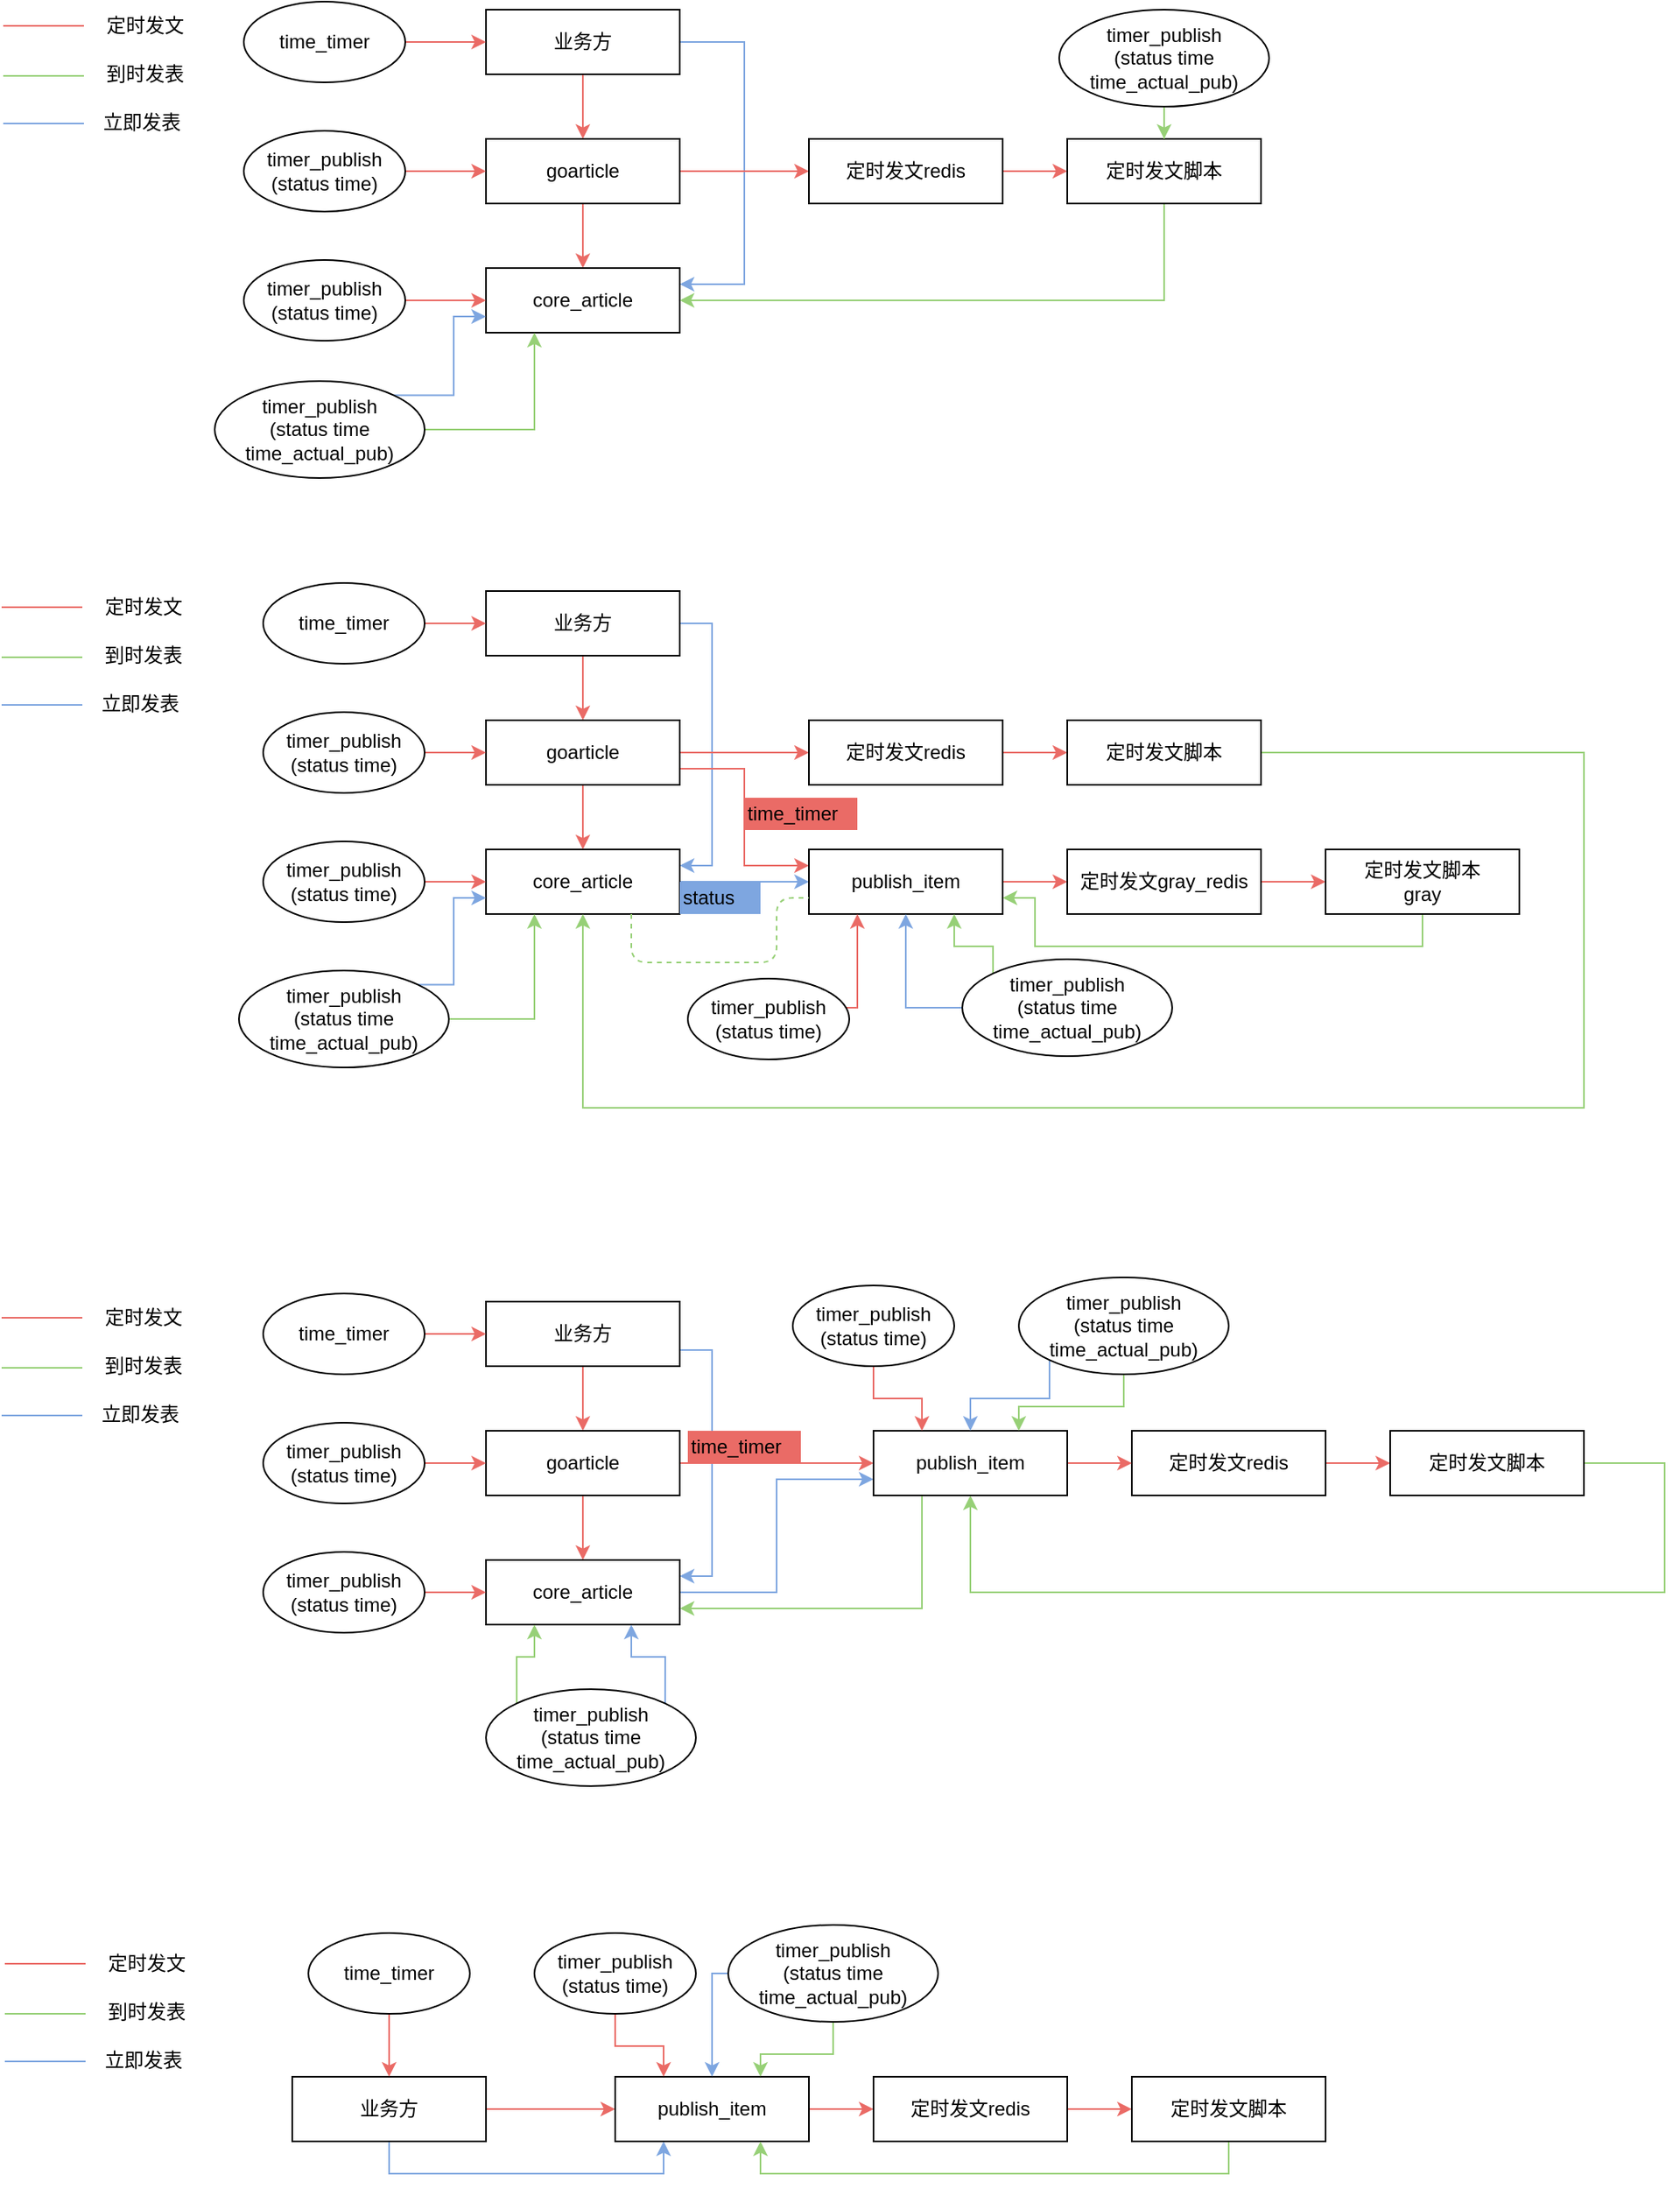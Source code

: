 <mxfile version="11.0.9" type="github"><diagram id="j1VRe7cOtcLe6oBDzH3k" name="Page-1"><mxGraphModel dx="1426" dy="795" grid="0" gridSize="10" guides="1" tooltips="1" connect="1" arrows="1" fold="1" page="1" pageScale="1" pageWidth="3300" pageHeight="2339" math="0" shadow="0"><root><mxCell id="0"/><mxCell id="1" parent="0"/><mxCell id="uWLZuwJj2nES_fWZD7d3-11" style="edgeStyle=orthogonalEdgeStyle;rounded=0;orthogonalLoop=1;jettySize=auto;html=1;entryX=0.5;entryY=0;entryDx=0;entryDy=0;strokeColor=#EA6B66;" parent="1" source="uWLZuwJj2nES_fWZD7d3-1" target="uWLZuwJj2nES_fWZD7d3-2" edge="1"><mxGeometry relative="1" as="geometry"/></mxCell><mxCell id="uWLZuwJj2nES_fWZD7d3-27" style="edgeStyle=orthogonalEdgeStyle;rounded=0;orthogonalLoop=1;jettySize=auto;html=1;entryX=1;entryY=0.25;entryDx=0;entryDy=0;strokeColor=#7EA6E0;fillColor=#EA6B66;exitX=1;exitY=0.5;exitDx=0;exitDy=0;" parent="1" source="uWLZuwJj2nES_fWZD7d3-1" target="uWLZuwJj2nES_fWZD7d3-3" edge="1"><mxGeometry relative="1" as="geometry"><Array as="points"><mxPoint x="480" y="100"/><mxPoint x="480" y="250"/></Array></mxGeometry></mxCell><mxCell id="uWLZuwJj2nES_fWZD7d3-1" value="业务方" style="rounded=0;whiteSpace=wrap;html=1;" parent="1" vertex="1"><mxGeometry x="320" y="80" width="120" height="40" as="geometry"/></mxCell><mxCell id="uWLZuwJj2nES_fWZD7d3-12" style="edgeStyle=orthogonalEdgeStyle;rounded=0;orthogonalLoop=1;jettySize=auto;html=1;entryX=0.5;entryY=0;entryDx=0;entryDy=0;strokeColor=#EA6B66;" parent="1" source="uWLZuwJj2nES_fWZD7d3-2" target="uWLZuwJj2nES_fWZD7d3-3" edge="1"><mxGeometry relative="1" as="geometry"/></mxCell><mxCell id="uWLZuwJj2nES_fWZD7d3-13" style="edgeStyle=orthogonalEdgeStyle;rounded=0;orthogonalLoop=1;jettySize=auto;html=1;fillColor=#EA6B66;strokeColor=#EA6B66;" parent="1" source="uWLZuwJj2nES_fWZD7d3-2" target="uWLZuwJj2nES_fWZD7d3-7" edge="1"><mxGeometry relative="1" as="geometry"/></mxCell><mxCell id="uWLZuwJj2nES_fWZD7d3-2" value="goarticle" style="rounded=0;whiteSpace=wrap;html=1;" parent="1" vertex="1"><mxGeometry x="320" y="160" width="120" height="40" as="geometry"/></mxCell><mxCell id="uWLZuwJj2nES_fWZD7d3-3" value="core_article" style="rounded=0;whiteSpace=wrap;html=1;" parent="1" vertex="1"><mxGeometry x="320" y="240" width="120" height="40" as="geometry"/></mxCell><mxCell id="uWLZuwJj2nES_fWZD7d3-16" style="edgeStyle=orthogonalEdgeStyle;rounded=0;orthogonalLoop=1;jettySize=auto;html=1;entryX=0;entryY=0.5;entryDx=0;entryDy=0;strokeColor=#EA6B66;" parent="1" source="uWLZuwJj2nES_fWZD7d3-4" target="uWLZuwJj2nES_fWZD7d3-1" edge="1"><mxGeometry relative="1" as="geometry"/></mxCell><mxCell id="uWLZuwJj2nES_fWZD7d3-4" value="time_timer" style="ellipse;whiteSpace=wrap;html=1;" parent="1" vertex="1"><mxGeometry x="170" y="75" width="100" height="50" as="geometry"/></mxCell><mxCell id="uWLZuwJj2nES_fWZD7d3-17" style="edgeStyle=orthogonalEdgeStyle;rounded=0;orthogonalLoop=1;jettySize=auto;html=1;strokeColor=#EA6B66;" parent="1" source="uWLZuwJj2nES_fWZD7d3-5" target="uWLZuwJj2nES_fWZD7d3-2" edge="1"><mxGeometry relative="1" as="geometry"/></mxCell><mxCell id="uWLZuwJj2nES_fWZD7d3-5" value="timer_publish&lt;br&gt;(status time)" style="ellipse;whiteSpace=wrap;html=1;" parent="1" vertex="1"><mxGeometry x="170" y="155" width="100" height="50" as="geometry"/></mxCell><mxCell id="uWLZuwJj2nES_fWZD7d3-18" style="edgeStyle=orthogonalEdgeStyle;rounded=0;orthogonalLoop=1;jettySize=auto;html=1;entryX=0;entryY=0.5;entryDx=0;entryDy=0;strokeColor=#EA6B66;" parent="1" source="uWLZuwJj2nES_fWZD7d3-6" target="uWLZuwJj2nES_fWZD7d3-3" edge="1"><mxGeometry relative="1" as="geometry"/></mxCell><mxCell id="uWLZuwJj2nES_fWZD7d3-6" value="timer_publish&lt;br&gt;(status time)" style="ellipse;whiteSpace=wrap;html=1;" parent="1" vertex="1"><mxGeometry x="170" y="235" width="100" height="50" as="geometry"/></mxCell><mxCell id="uWLZuwJj2nES_fWZD7d3-14" style="edgeStyle=orthogonalEdgeStyle;rounded=0;orthogonalLoop=1;jettySize=auto;html=1;strokeColor=#EA6B66;" parent="1" source="uWLZuwJj2nES_fWZD7d3-7" target="uWLZuwJj2nES_fWZD7d3-8" edge="1"><mxGeometry relative="1" as="geometry"/></mxCell><mxCell id="uWLZuwJj2nES_fWZD7d3-7" value="定时发文redis" style="rounded=0;whiteSpace=wrap;html=1;" parent="1" vertex="1"><mxGeometry x="520" y="160" width="120" height="40" as="geometry"/></mxCell><mxCell id="uWLZuwJj2nES_fWZD7d3-15" style="edgeStyle=orthogonalEdgeStyle;rounded=0;orthogonalLoop=1;jettySize=auto;html=1;entryX=1;entryY=0.5;entryDx=0;entryDy=0;exitX=0.5;exitY=1;exitDx=0;exitDy=0;strokeColor=#97D077;" parent="1" source="uWLZuwJj2nES_fWZD7d3-8" target="uWLZuwJj2nES_fWZD7d3-3" edge="1"><mxGeometry relative="1" as="geometry"/></mxCell><mxCell id="uWLZuwJj2nES_fWZD7d3-8" value="定时发文脚本" style="rounded=0;whiteSpace=wrap;html=1;" parent="1" vertex="1"><mxGeometry x="680" y="160" width="120" height="40" as="geometry"/></mxCell><mxCell id="uWLZuwJj2nES_fWZD7d3-20" style="edgeStyle=orthogonalEdgeStyle;rounded=0;orthogonalLoop=1;jettySize=auto;html=1;strokeColor=#97D077;" parent="1" source="uWLZuwJj2nES_fWZD7d3-9" target="uWLZuwJj2nES_fWZD7d3-8" edge="1"><mxGeometry relative="1" as="geometry"/></mxCell><mxCell id="uWLZuwJj2nES_fWZD7d3-9" value="timer_publish&lt;br&gt;(status time time_actual_pub)" style="ellipse;whiteSpace=wrap;html=1;" parent="1" vertex="1"><mxGeometry x="675" y="80" width="130" height="60" as="geometry"/></mxCell><mxCell id="uWLZuwJj2nES_fWZD7d3-19" style="edgeStyle=orthogonalEdgeStyle;rounded=0;orthogonalLoop=1;jettySize=auto;html=1;entryX=0.25;entryY=1;entryDx=0;entryDy=0;strokeColor=#97D077;" parent="1" source="uWLZuwJj2nES_fWZD7d3-10" target="uWLZuwJj2nES_fWZD7d3-3" edge="1"><mxGeometry relative="1" as="geometry"/></mxCell><mxCell id="uWLZuwJj2nES_fWZD7d3-28" style="edgeStyle=orthogonalEdgeStyle;rounded=0;orthogonalLoop=1;jettySize=auto;html=1;exitX=1;exitY=0;exitDx=0;exitDy=0;entryX=0;entryY=0.75;entryDx=0;entryDy=0;strokeColor=#7EA6E0;fillColor=#EA6B66;" parent="1" source="uWLZuwJj2nES_fWZD7d3-10" target="uWLZuwJj2nES_fWZD7d3-3" edge="1"><mxGeometry relative="1" as="geometry"><Array as="points"><mxPoint x="300" y="319"/><mxPoint x="300" y="270"/></Array></mxGeometry></mxCell><mxCell id="uWLZuwJj2nES_fWZD7d3-10" value="timer_publish&lt;br&gt;(status time time_actual_pub)" style="ellipse;whiteSpace=wrap;html=1;" parent="1" vertex="1"><mxGeometry x="152" y="310" width="130" height="60" as="geometry"/></mxCell><mxCell id="uWLZuwJj2nES_fWZD7d3-21" value="" style="endArrow=none;html=1;strokeColor=#97D077;fillColor=#EA6B66;" parent="1" edge="1"><mxGeometry width="50" height="50" relative="1" as="geometry"><mxPoint x="21" y="121" as="sourcePoint"/><mxPoint x="71" y="121" as="targetPoint"/><Array as="points"><mxPoint x="51" y="121"/></Array></mxGeometry></mxCell><mxCell id="uWLZuwJj2nES_fWZD7d3-22" value="到时发表" style="text;html=1;resizable=0;points=[];autosize=1;align=left;verticalAlign=top;spacingTop=-4;" parent="1" vertex="1"><mxGeometry x="83" y="110" width="60" height="20" as="geometry"/></mxCell><mxCell id="uWLZuwJj2nES_fWZD7d3-23" value="" style="endArrow=none;html=1;strokeColor=#EA6B66;fillColor=#EA6B66;" parent="1" edge="1"><mxGeometry width="50" height="50" relative="1" as="geometry"><mxPoint x="21" y="90" as="sourcePoint"/><mxPoint x="71" y="90" as="targetPoint"/><Array as="points"><mxPoint x="51" y="90"/></Array></mxGeometry></mxCell><mxCell id="uWLZuwJj2nES_fWZD7d3-24" value="定时发文" style="text;html=1;resizable=0;points=[];autosize=1;align=left;verticalAlign=top;spacingTop=-4;" parent="1" vertex="1"><mxGeometry x="83" y="80" width="60" height="20" as="geometry"/></mxCell><mxCell id="uWLZuwJj2nES_fWZD7d3-25" value="" style="endArrow=none;html=1;strokeColor=#7EA6E0;fillColor=#EA6B66;" parent="1" edge="1"><mxGeometry width="50" height="50" relative="1" as="geometry"><mxPoint x="21" y="150.5" as="sourcePoint"/><mxPoint x="71" y="150.5" as="targetPoint"/><Array as="points"><mxPoint x="51" y="150.5"/></Array></mxGeometry></mxCell><mxCell id="uWLZuwJj2nES_fWZD7d3-26" value="立即发表" style="text;html=1;resizable=0;points=[];autosize=1;align=left;verticalAlign=top;spacingTop=-4;" parent="1" vertex="1"><mxGeometry x="81" y="140" width="60" height="20" as="geometry"/></mxCell><mxCell id="uWLZuwJj2nES_fWZD7d3-34" style="edgeStyle=orthogonalEdgeStyle;rounded=0;orthogonalLoop=1;jettySize=auto;html=1;entryX=0.5;entryY=0;entryDx=0;entryDy=0;strokeColor=#EA6B66;fillColor=#EA6B66;" parent="1" source="uWLZuwJj2nES_fWZD7d3-29" target="uWLZuwJj2nES_fWZD7d3-30" edge="1"><mxGeometry relative="1" as="geometry"/></mxCell><mxCell id="dQSvmMENrN1ZG4SE6891-2" style="edgeStyle=orthogonalEdgeStyle;rounded=0;orthogonalLoop=1;jettySize=auto;html=1;entryX=1;entryY=0.25;entryDx=0;entryDy=0;strokeColor=#7EA6E0;fillColor=#EA6B66;exitX=1;exitY=0.5;exitDx=0;exitDy=0;" edge="1" parent="1" source="uWLZuwJj2nES_fWZD7d3-29" target="uWLZuwJj2nES_fWZD7d3-31"><mxGeometry relative="1" as="geometry"/></mxCell><mxCell id="uWLZuwJj2nES_fWZD7d3-29" value="业务方" style="rounded=0;whiteSpace=wrap;html=1;" parent="1" vertex="1"><mxGeometry x="320" y="440" width="120" height="40" as="geometry"/></mxCell><mxCell id="uWLZuwJj2nES_fWZD7d3-35" style="edgeStyle=orthogonalEdgeStyle;rounded=0;orthogonalLoop=1;jettySize=auto;html=1;entryX=0.5;entryY=0;entryDx=0;entryDy=0;strokeColor=#EA6B66;fillColor=#EA6B66;" parent="1" source="uWLZuwJj2nES_fWZD7d3-30" target="uWLZuwJj2nES_fWZD7d3-31" edge="1"><mxGeometry relative="1" as="geometry"/></mxCell><mxCell id="uWLZuwJj2nES_fWZD7d3-39" style="edgeStyle=orthogonalEdgeStyle;rounded=0;orthogonalLoop=1;jettySize=auto;html=1;entryX=0;entryY=0.5;entryDx=0;entryDy=0;strokeColor=#EA6B66;fillColor=#EA6B66;" parent="1" source="uWLZuwJj2nES_fWZD7d3-30" target="uWLZuwJj2nES_fWZD7d3-36" edge="1"><mxGeometry relative="1" as="geometry"/></mxCell><mxCell id="uWLZuwJj2nES_fWZD7d3-45" style="edgeStyle=orthogonalEdgeStyle;rounded=0;orthogonalLoop=1;jettySize=auto;html=1;exitX=1;exitY=0.75;exitDx=0;exitDy=0;entryX=0;entryY=0.25;entryDx=0;entryDy=0;strokeColor=#EA6B66;fillColor=#EA6B66;" parent="1" source="uWLZuwJj2nES_fWZD7d3-30" target="uWLZuwJj2nES_fWZD7d3-42" edge="1"><mxGeometry relative="1" as="geometry"/></mxCell><mxCell id="uWLZuwJj2nES_fWZD7d3-30" value="goarticle" style="rounded=0;whiteSpace=wrap;html=1;" parent="1" vertex="1"><mxGeometry x="320" y="520" width="120" height="40" as="geometry"/></mxCell><mxCell id="dQSvmMENrN1ZG4SE6891-3" style="edgeStyle=orthogonalEdgeStyle;rounded=0;orthogonalLoop=1;jettySize=auto;html=1;exitX=1;exitY=0.5;exitDx=0;exitDy=0;entryX=0;entryY=0.5;entryDx=0;entryDy=0;strokeColor=#7EA6E0;fillColor=#EA6B66;" edge="1" parent="1" source="uWLZuwJj2nES_fWZD7d3-31" target="uWLZuwJj2nES_fWZD7d3-42"><mxGeometry relative="1" as="geometry"/></mxCell><mxCell id="uWLZuwJj2nES_fWZD7d3-31" value="core_article" style="rounded=0;whiteSpace=wrap;html=1;" parent="1" vertex="1"><mxGeometry x="320" y="600" width="120" height="40" as="geometry"/></mxCell><mxCell id="uWLZuwJj2nES_fWZD7d3-40" style="edgeStyle=orthogonalEdgeStyle;rounded=0;orthogonalLoop=1;jettySize=auto;html=1;entryX=0;entryY=0.5;entryDx=0;entryDy=0;strokeColor=#EA6B66;fillColor=#EA6B66;" parent="1" source="uWLZuwJj2nES_fWZD7d3-36" target="uWLZuwJj2nES_fWZD7d3-38" edge="1"><mxGeometry relative="1" as="geometry"/></mxCell><mxCell id="uWLZuwJj2nES_fWZD7d3-36" value="定时发文redis" style="rounded=0;whiteSpace=wrap;html=1;" parent="1" vertex="1"><mxGeometry x="520" y="520" width="120" height="40" as="geometry"/></mxCell><mxCell id="uWLZuwJj2nES_fWZD7d3-59" style="edgeStyle=orthogonalEdgeStyle;rounded=0;orthogonalLoop=1;jettySize=auto;html=1;entryX=0.5;entryY=1;entryDx=0;entryDy=0;strokeColor=#97D077;fillColor=#EA6B66;exitX=1;exitY=0.5;exitDx=0;exitDy=0;" parent="1" source="uWLZuwJj2nES_fWZD7d3-38" target="uWLZuwJj2nES_fWZD7d3-31" edge="1"><mxGeometry relative="1" as="geometry"><Array as="points"><mxPoint x="1000" y="540"/><mxPoint x="1000" y="760"/><mxPoint x="380" y="760"/></Array></mxGeometry></mxCell><mxCell id="uWLZuwJj2nES_fWZD7d3-38" value="定时发文脚本" style="rounded=0;whiteSpace=wrap;html=1;" parent="1" vertex="1"><mxGeometry x="680" y="520" width="120" height="40" as="geometry"/></mxCell><mxCell id="uWLZuwJj2nES_fWZD7d3-46" style="edgeStyle=orthogonalEdgeStyle;rounded=0;orthogonalLoop=1;jettySize=auto;html=1;entryX=0;entryY=0.5;entryDx=0;entryDy=0;strokeColor=#EA6B66;fillColor=#EA6B66;" parent="1" source="uWLZuwJj2nES_fWZD7d3-42" target="uWLZuwJj2nES_fWZD7d3-43" edge="1"><mxGeometry relative="1" as="geometry"/></mxCell><mxCell id="uWLZuwJj2nES_fWZD7d3-42" value="publish_item" style="rounded=0;whiteSpace=wrap;html=1;" parent="1" vertex="1"><mxGeometry x="520" y="600" width="120" height="40" as="geometry"/></mxCell><mxCell id="uWLZuwJj2nES_fWZD7d3-47" style="edgeStyle=orthogonalEdgeStyle;rounded=0;orthogonalLoop=1;jettySize=auto;html=1;entryX=0;entryY=0.5;entryDx=0;entryDy=0;strokeColor=#EA6B66;fillColor=#EA6B66;" parent="1" source="uWLZuwJj2nES_fWZD7d3-43" target="uWLZuwJj2nES_fWZD7d3-44" edge="1"><mxGeometry relative="1" as="geometry"/></mxCell><mxCell id="uWLZuwJj2nES_fWZD7d3-43" value="定时发文gray_redis" style="rounded=0;whiteSpace=wrap;html=1;" parent="1" vertex="1"><mxGeometry x="680" y="600" width="120" height="40" as="geometry"/></mxCell><mxCell id="uWLZuwJj2nES_fWZD7d3-62" style="edgeStyle=orthogonalEdgeStyle;rounded=0;orthogonalLoop=1;jettySize=auto;html=1;entryX=1;entryY=0.75;entryDx=0;entryDy=0;strokeColor=#97D077;fillColor=#EA6B66;exitX=0.5;exitY=1;exitDx=0;exitDy=0;" parent="1" source="uWLZuwJj2nES_fWZD7d3-44" target="uWLZuwJj2nES_fWZD7d3-42" edge="1"><mxGeometry relative="1" as="geometry"><Array as="points"><mxPoint x="900" y="660"/><mxPoint x="660" y="660"/><mxPoint x="660" y="630"/></Array></mxGeometry></mxCell><mxCell id="uWLZuwJj2nES_fWZD7d3-44" value="定时发文脚本&lt;br&gt;gray" style="rounded=0;whiteSpace=wrap;html=1;" parent="1" vertex="1"><mxGeometry x="840" y="600" width="120" height="40" as="geometry"/></mxCell><mxCell id="uWLZuwJj2nES_fWZD7d3-49" style="edgeStyle=orthogonalEdgeStyle;rounded=0;orthogonalLoop=1;jettySize=auto;html=1;entryX=0;entryY=0.5;entryDx=0;entryDy=0;strokeColor=#EA6B66;fillColor=#EA6B66;" parent="1" source="uWLZuwJj2nES_fWZD7d3-48" target="uWLZuwJj2nES_fWZD7d3-29" edge="1"><mxGeometry relative="1" as="geometry"/></mxCell><mxCell id="uWLZuwJj2nES_fWZD7d3-48" value="time_timer" style="ellipse;whiteSpace=wrap;html=1;" parent="1" vertex="1"><mxGeometry x="182" y="435" width="100" height="50" as="geometry"/></mxCell><mxCell id="uWLZuwJj2nES_fWZD7d3-51" style="edgeStyle=orthogonalEdgeStyle;rounded=0;orthogonalLoop=1;jettySize=auto;html=1;entryX=0;entryY=0.5;entryDx=0;entryDy=0;strokeColor=#EA6B66;fillColor=#EA6B66;" parent="1" source="uWLZuwJj2nES_fWZD7d3-50" target="uWLZuwJj2nES_fWZD7d3-30" edge="1"><mxGeometry relative="1" as="geometry"/></mxCell><mxCell id="uWLZuwJj2nES_fWZD7d3-50" value="timer_publish&lt;br&gt;(status time)" style="ellipse;whiteSpace=wrap;html=1;" parent="1" vertex="1"><mxGeometry x="182" y="515" width="100" height="50" as="geometry"/></mxCell><mxCell id="uWLZuwJj2nES_fWZD7d3-53" style="edgeStyle=orthogonalEdgeStyle;rounded=0;orthogonalLoop=1;jettySize=auto;html=1;entryX=0;entryY=0.5;entryDx=0;entryDy=0;strokeColor=#EA6B66;fillColor=#EA6B66;" parent="1" source="uWLZuwJj2nES_fWZD7d3-52" target="uWLZuwJj2nES_fWZD7d3-31" edge="1"><mxGeometry relative="1" as="geometry"/></mxCell><mxCell id="uWLZuwJj2nES_fWZD7d3-52" value="timer_publish&lt;br&gt;(status time)" style="ellipse;whiteSpace=wrap;html=1;" parent="1" vertex="1"><mxGeometry x="182" y="595" width="100" height="50" as="geometry"/></mxCell><mxCell id="uWLZuwJj2nES_fWZD7d3-54" value="&lt;span style=&quot;text-align: center ; white-space: normal&quot;&gt;time_timer&lt;/span&gt;" style="text;html=1;resizable=0;points=[];autosize=1;align=left;verticalAlign=top;spacingTop=-4;fillColor=#EA6B66;" parent="1" vertex="1"><mxGeometry x="480" y="568" width="70" height="20" as="geometry"/></mxCell><mxCell id="uWLZuwJj2nES_fWZD7d3-58" style="edgeStyle=orthogonalEdgeStyle;rounded=0;orthogonalLoop=1;jettySize=auto;html=1;entryX=0.25;entryY=1;entryDx=0;entryDy=0;strokeColor=#EA6B66;fillColor=#EA6B66;exitX=0.98;exitY=0.36;exitDx=0;exitDy=0;exitPerimeter=0;" parent="1" source="uWLZuwJj2nES_fWZD7d3-55" target="uWLZuwJj2nES_fWZD7d3-42" edge="1"><mxGeometry relative="1" as="geometry"><Array as="points"><mxPoint x="550" y="698"/></Array></mxGeometry></mxCell><mxCell id="uWLZuwJj2nES_fWZD7d3-55" value="timer_publish&lt;br&gt;(status time)" style="ellipse;whiteSpace=wrap;html=1;" parent="1" vertex="1"><mxGeometry x="445" y="680" width="100" height="50" as="geometry"/></mxCell><mxCell id="uWLZuwJj2nES_fWZD7d3-63" style="edgeStyle=orthogonalEdgeStyle;rounded=0;orthogonalLoop=1;jettySize=auto;html=1;strokeColor=#97D077;fillColor=#EA6B66;entryX=0.25;entryY=1;entryDx=0;entryDy=0;" parent="1" source="uWLZuwJj2nES_fWZD7d3-60" target="uWLZuwJj2nES_fWZD7d3-31" edge="1"><mxGeometry relative="1" as="geometry"/></mxCell><mxCell id="dQSvmMENrN1ZG4SE6891-4" style="edgeStyle=orthogonalEdgeStyle;rounded=0;orthogonalLoop=1;jettySize=auto;html=1;exitX=1;exitY=0;exitDx=0;exitDy=0;entryX=0;entryY=0.75;entryDx=0;entryDy=0;strokeColor=#7EA6E0;fillColor=#EA6B66;" edge="1" parent="1" source="uWLZuwJj2nES_fWZD7d3-60" target="uWLZuwJj2nES_fWZD7d3-31"><mxGeometry relative="1" as="geometry"><Array as="points"><mxPoint x="300" y="684"/><mxPoint x="300" y="630"/></Array></mxGeometry></mxCell><mxCell id="uWLZuwJj2nES_fWZD7d3-60" value="timer_publish&lt;br&gt;(status time time_actual_pub)" style="ellipse;whiteSpace=wrap;html=1;" parent="1" vertex="1"><mxGeometry x="167" y="675" width="130" height="60" as="geometry"/></mxCell><mxCell id="uWLZuwJj2nES_fWZD7d3-65" style="edgeStyle=orthogonalEdgeStyle;rounded=0;orthogonalLoop=1;jettySize=auto;html=1;entryX=0.75;entryY=1;entryDx=0;entryDy=0;strokeColor=#97D077;fillColor=#EA6B66;exitX=0;exitY=0;exitDx=0;exitDy=0;" parent="1" source="uWLZuwJj2nES_fWZD7d3-64" target="uWLZuwJj2nES_fWZD7d3-42" edge="1"><mxGeometry relative="1" as="geometry"><Array as="points"><mxPoint x="634" y="660"/><mxPoint x="610" y="660"/></Array></mxGeometry></mxCell><mxCell id="dQSvmMENrN1ZG4SE6891-8" style="edgeStyle=orthogonalEdgeStyle;rounded=0;orthogonalLoop=1;jettySize=auto;html=1;entryX=0.5;entryY=1;entryDx=0;entryDy=0;strokeColor=#7EA6E0;fillColor=#EA6B66;exitX=0;exitY=0.5;exitDx=0;exitDy=0;" edge="1" parent="1" source="uWLZuwJj2nES_fWZD7d3-64" target="uWLZuwJj2nES_fWZD7d3-42"><mxGeometry relative="1" as="geometry"/></mxCell><mxCell id="uWLZuwJj2nES_fWZD7d3-64" value="timer_publish&lt;br&gt;(status time time_actual_pub)" style="ellipse;whiteSpace=wrap;html=1;" parent="1" vertex="1"><mxGeometry x="615" y="668" width="130" height="60" as="geometry"/></mxCell><mxCell id="dQSvmMENrN1ZG4SE6891-1" value="" style="endArrow=none;dashed=1;html=1;strokeColor=#97D077;fillColor=#EA6B66;entryX=0;entryY=0.75;entryDx=0;entryDy=0;exitX=0.75;exitY=1;exitDx=0;exitDy=0;" edge="1" parent="1" source="uWLZuwJj2nES_fWZD7d3-31" target="uWLZuwJj2nES_fWZD7d3-42"><mxGeometry width="50" height="50" relative="1" as="geometry"><mxPoint x="440" y="670" as="sourcePoint"/><mxPoint x="490" y="620" as="targetPoint"/><Array as="points"><mxPoint x="410" y="670"/><mxPoint x="500" y="670"/><mxPoint x="500" y="630"/></Array></mxGeometry></mxCell><mxCell id="dQSvmMENrN1ZG4SE6891-5" value="status" style="text;html=1;resizable=0;points=[];autosize=1;align=left;verticalAlign=top;spacingTop=-4;fillColor=#7EA6E0;rotation=0;" vertex="1" parent="1"><mxGeometry x="440" y="620" width="50" height="20" as="geometry"/></mxCell><mxCell id="dQSvmMENrN1ZG4SE6891-9" value="" style="endArrow=none;html=1;strokeColor=#97D077;fillColor=#EA6B66;" edge="1" parent="1"><mxGeometry width="50" height="50" relative="1" as="geometry"><mxPoint x="20" y="481" as="sourcePoint"/><mxPoint x="70" y="481" as="targetPoint"/><Array as="points"><mxPoint x="50" y="481"/></Array></mxGeometry></mxCell><mxCell id="dQSvmMENrN1ZG4SE6891-10" value="到时发表" style="text;html=1;resizable=0;points=[];autosize=1;align=left;verticalAlign=top;spacingTop=-4;" vertex="1" parent="1"><mxGeometry x="82" y="470" width="60" height="20" as="geometry"/></mxCell><mxCell id="dQSvmMENrN1ZG4SE6891-11" value="" style="endArrow=none;html=1;strokeColor=#EA6B66;fillColor=#EA6B66;" edge="1" parent="1"><mxGeometry width="50" height="50" relative="1" as="geometry"><mxPoint x="20" y="450" as="sourcePoint"/><mxPoint x="70" y="450" as="targetPoint"/><Array as="points"><mxPoint x="50" y="450"/></Array></mxGeometry></mxCell><mxCell id="dQSvmMENrN1ZG4SE6891-12" value="定时发文" style="text;html=1;resizable=0;points=[];autosize=1;align=left;verticalAlign=top;spacingTop=-4;" vertex="1" parent="1"><mxGeometry x="82" y="440" width="60" height="20" as="geometry"/></mxCell><mxCell id="dQSvmMENrN1ZG4SE6891-13" value="" style="endArrow=none;html=1;strokeColor=#7EA6E0;fillColor=#EA6B66;" edge="1" parent="1"><mxGeometry width="50" height="50" relative="1" as="geometry"><mxPoint x="20" y="510.5" as="sourcePoint"/><mxPoint x="70" y="510.5" as="targetPoint"/><Array as="points"><mxPoint x="50" y="510.5"/></Array></mxGeometry></mxCell><mxCell id="dQSvmMENrN1ZG4SE6891-14" value="立即发表" style="text;html=1;resizable=0;points=[];autosize=1;align=left;verticalAlign=top;spacingTop=-4;" vertex="1" parent="1"><mxGeometry x="80" y="500" width="60" height="20" as="geometry"/></mxCell><mxCell id="dQSvmMENrN1ZG4SE6891-15" style="edgeStyle=orthogonalEdgeStyle;rounded=0;orthogonalLoop=1;jettySize=auto;html=1;entryX=0.5;entryY=0;entryDx=0;entryDy=0;strokeColor=#EA6B66;fillColor=#EA6B66;" edge="1" parent="1" source="dQSvmMENrN1ZG4SE6891-17" target="dQSvmMENrN1ZG4SE6891-21"><mxGeometry relative="1" as="geometry"/></mxCell><mxCell id="dQSvmMENrN1ZG4SE6891-66" style="edgeStyle=orthogonalEdgeStyle;rounded=0;orthogonalLoop=1;jettySize=auto;html=1;entryX=1;entryY=0.25;entryDx=0;entryDy=0;strokeColor=#7EA6E0;fillColor=#EA6B66;exitX=1;exitY=0.75;exitDx=0;exitDy=0;" edge="1" parent="1" source="dQSvmMENrN1ZG4SE6891-17" target="dQSvmMENrN1ZG4SE6891-23"><mxGeometry relative="1" as="geometry"/></mxCell><mxCell id="dQSvmMENrN1ZG4SE6891-17" value="业务方" style="rounded=0;whiteSpace=wrap;html=1;" vertex="1" parent="1"><mxGeometry x="320" y="880" width="120" height="40" as="geometry"/></mxCell><mxCell id="dQSvmMENrN1ZG4SE6891-18" style="edgeStyle=orthogonalEdgeStyle;rounded=0;orthogonalLoop=1;jettySize=auto;html=1;entryX=0.5;entryY=0;entryDx=0;entryDy=0;strokeColor=#EA6B66;fillColor=#EA6B66;" edge="1" parent="1" source="dQSvmMENrN1ZG4SE6891-21" target="dQSvmMENrN1ZG4SE6891-23"><mxGeometry relative="1" as="geometry"/></mxCell><mxCell id="dQSvmMENrN1ZG4SE6891-20" style="edgeStyle=orthogonalEdgeStyle;rounded=0;orthogonalLoop=1;jettySize=auto;html=1;exitX=1;exitY=0.5;exitDx=0;exitDy=0;entryX=0;entryY=0.5;entryDx=0;entryDy=0;strokeColor=#EA6B66;fillColor=#EA6B66;" edge="1" parent="1" source="dQSvmMENrN1ZG4SE6891-21" target="dQSvmMENrN1ZG4SE6891-58"><mxGeometry relative="1" as="geometry"/></mxCell><mxCell id="dQSvmMENrN1ZG4SE6891-21" value="goarticle" style="rounded=0;whiteSpace=wrap;html=1;" vertex="1" parent="1"><mxGeometry x="320" y="960" width="120" height="40" as="geometry"/></mxCell><mxCell id="dQSvmMENrN1ZG4SE6891-74" style="edgeStyle=orthogonalEdgeStyle;rounded=0;orthogonalLoop=1;jettySize=auto;html=1;entryX=0;entryY=0.75;entryDx=0;entryDy=0;strokeColor=#7EA6E0;fillColor=#EA6B66;" edge="1" parent="1" source="dQSvmMENrN1ZG4SE6891-23" target="dQSvmMENrN1ZG4SE6891-58"><mxGeometry relative="1" as="geometry"/></mxCell><mxCell id="dQSvmMENrN1ZG4SE6891-23" value="core_article" style="rounded=0;whiteSpace=wrap;html=1;" vertex="1" parent="1"><mxGeometry x="320" y="1040" width="120" height="40" as="geometry"/></mxCell><mxCell id="dQSvmMENrN1ZG4SE6891-24" style="edgeStyle=orthogonalEdgeStyle;rounded=0;orthogonalLoop=1;jettySize=auto;html=1;entryX=0;entryY=0.5;entryDx=0;entryDy=0;strokeColor=#EA6B66;fillColor=#EA6B66;" edge="1" parent="1" source="dQSvmMENrN1ZG4SE6891-25" target="dQSvmMENrN1ZG4SE6891-27"><mxGeometry relative="1" as="geometry"/></mxCell><mxCell id="dQSvmMENrN1ZG4SE6891-25" value="定时发文redis" style="rounded=0;whiteSpace=wrap;html=1;" vertex="1" parent="1"><mxGeometry x="720" y="960" width="120" height="40" as="geometry"/></mxCell><mxCell id="dQSvmMENrN1ZG4SE6891-26" style="edgeStyle=orthogonalEdgeStyle;rounded=0;orthogonalLoop=1;jettySize=auto;html=1;entryX=0.5;entryY=1;entryDx=0;entryDy=0;strokeColor=#97D077;fillColor=#EA6B66;exitX=1;exitY=0.5;exitDx=0;exitDy=0;" edge="1" parent="1" source="dQSvmMENrN1ZG4SE6891-27" target="dQSvmMENrN1ZG4SE6891-58"><mxGeometry relative="1" as="geometry"><Array as="points"><mxPoint x="1050" y="980"/><mxPoint x="1050" y="1060"/><mxPoint x="620" y="1060"/></Array></mxGeometry></mxCell><mxCell id="dQSvmMENrN1ZG4SE6891-27" value="定时发文脚本" style="rounded=0;whiteSpace=wrap;html=1;" vertex="1" parent="1"><mxGeometry x="880" y="960" width="120" height="40" as="geometry"/></mxCell><mxCell id="dQSvmMENrN1ZG4SE6891-34" style="edgeStyle=orthogonalEdgeStyle;rounded=0;orthogonalLoop=1;jettySize=auto;html=1;entryX=0;entryY=0.5;entryDx=0;entryDy=0;strokeColor=#EA6B66;fillColor=#EA6B66;" edge="1" parent="1" source="dQSvmMENrN1ZG4SE6891-35" target="dQSvmMENrN1ZG4SE6891-17"><mxGeometry relative="1" as="geometry"/></mxCell><mxCell id="dQSvmMENrN1ZG4SE6891-35" value="time_timer" style="ellipse;whiteSpace=wrap;html=1;" vertex="1" parent="1"><mxGeometry x="182" y="875" width="100" height="50" as="geometry"/></mxCell><mxCell id="dQSvmMENrN1ZG4SE6891-36" style="edgeStyle=orthogonalEdgeStyle;rounded=0;orthogonalLoop=1;jettySize=auto;html=1;entryX=0;entryY=0.5;entryDx=0;entryDy=0;strokeColor=#EA6B66;fillColor=#EA6B66;" edge="1" parent="1" source="dQSvmMENrN1ZG4SE6891-37" target="dQSvmMENrN1ZG4SE6891-21"><mxGeometry relative="1" as="geometry"/></mxCell><mxCell id="dQSvmMENrN1ZG4SE6891-37" value="timer_publish&lt;br&gt;(status time)" style="ellipse;whiteSpace=wrap;html=1;" vertex="1" parent="1"><mxGeometry x="182" y="955" width="100" height="50" as="geometry"/></mxCell><mxCell id="dQSvmMENrN1ZG4SE6891-38" style="edgeStyle=orthogonalEdgeStyle;rounded=0;orthogonalLoop=1;jettySize=auto;html=1;entryX=0;entryY=0.5;entryDx=0;entryDy=0;strokeColor=#EA6B66;fillColor=#EA6B66;" edge="1" parent="1" source="dQSvmMENrN1ZG4SE6891-39" target="dQSvmMENrN1ZG4SE6891-23"><mxGeometry relative="1" as="geometry"/></mxCell><mxCell id="dQSvmMENrN1ZG4SE6891-39" value="timer_publish&lt;br&gt;(status time)" style="ellipse;whiteSpace=wrap;html=1;" vertex="1" parent="1"><mxGeometry x="182" y="1035" width="100" height="50" as="geometry"/></mxCell><mxCell id="dQSvmMENrN1ZG4SE6891-40" value="&lt;span style=&quot;text-align: center ; white-space: normal&quot;&gt;time_timer&lt;/span&gt;" style="text;html=1;resizable=0;points=[];autosize=1;align=left;verticalAlign=top;spacingTop=-4;fillColor=#EA6B66;" vertex="1" parent="1"><mxGeometry x="445" y="960" width="70" height="20" as="geometry"/></mxCell><mxCell id="dQSvmMENrN1ZG4SE6891-71" style="edgeStyle=orthogonalEdgeStyle;rounded=0;orthogonalLoop=1;jettySize=auto;html=1;exitX=0;exitY=0;exitDx=0;exitDy=0;entryX=0.25;entryY=1;entryDx=0;entryDy=0;strokeColor=#97D077;fillColor=#EA6B66;" edge="1" parent="1" source="dQSvmMENrN1ZG4SE6891-45" target="dQSvmMENrN1ZG4SE6891-23"><mxGeometry relative="1" as="geometry"/></mxCell><mxCell id="dQSvmMENrN1ZG4SE6891-72" style="edgeStyle=orthogonalEdgeStyle;rounded=0;orthogonalLoop=1;jettySize=auto;html=1;exitX=1;exitY=0;exitDx=0;exitDy=0;entryX=0.75;entryY=1;entryDx=0;entryDy=0;strokeColor=#7EA6E0;fillColor=#EA6B66;" edge="1" parent="1" source="dQSvmMENrN1ZG4SE6891-45" target="dQSvmMENrN1ZG4SE6891-23"><mxGeometry relative="1" as="geometry"/></mxCell><mxCell id="dQSvmMENrN1ZG4SE6891-45" value="timer_publish&lt;br&gt;(status time time_actual_pub)" style="ellipse;whiteSpace=wrap;html=1;" vertex="1" parent="1"><mxGeometry x="320" y="1120" width="130" height="60" as="geometry"/></mxCell><mxCell id="dQSvmMENrN1ZG4SE6891-51" value="" style="endArrow=none;html=1;strokeColor=#97D077;fillColor=#EA6B66;" edge="1" parent="1"><mxGeometry width="50" height="50" relative="1" as="geometry"><mxPoint x="20" y="921" as="sourcePoint"/><mxPoint x="70" y="921" as="targetPoint"/><Array as="points"><mxPoint x="50" y="921"/></Array></mxGeometry></mxCell><mxCell id="dQSvmMENrN1ZG4SE6891-52" value="到时发表" style="text;html=1;resizable=0;points=[];autosize=1;align=left;verticalAlign=top;spacingTop=-4;" vertex="1" parent="1"><mxGeometry x="82" y="910" width="60" height="20" as="geometry"/></mxCell><mxCell id="dQSvmMENrN1ZG4SE6891-53" value="" style="endArrow=none;html=1;strokeColor=#EA6B66;fillColor=#EA6B66;" edge="1" parent="1"><mxGeometry width="50" height="50" relative="1" as="geometry"><mxPoint x="20" y="890" as="sourcePoint"/><mxPoint x="70" y="890" as="targetPoint"/><Array as="points"><mxPoint x="50" y="890"/></Array></mxGeometry></mxCell><mxCell id="dQSvmMENrN1ZG4SE6891-54" value="定时发文" style="text;html=1;resizable=0;points=[];autosize=1;align=left;verticalAlign=top;spacingTop=-4;" vertex="1" parent="1"><mxGeometry x="82" y="880" width="60" height="20" as="geometry"/></mxCell><mxCell id="dQSvmMENrN1ZG4SE6891-55" value="" style="endArrow=none;html=1;strokeColor=#7EA6E0;fillColor=#EA6B66;" edge="1" parent="1"><mxGeometry width="50" height="50" relative="1" as="geometry"><mxPoint x="20" y="950.5" as="sourcePoint"/><mxPoint x="70" y="950.5" as="targetPoint"/><Array as="points"><mxPoint x="50" y="950.5"/></Array></mxGeometry></mxCell><mxCell id="dQSvmMENrN1ZG4SE6891-56" value="立即发表" style="text;html=1;resizable=0;points=[];autosize=1;align=left;verticalAlign=top;spacingTop=-4;" vertex="1" parent="1"><mxGeometry x="80" y="940" width="60" height="20" as="geometry"/></mxCell><mxCell id="dQSvmMENrN1ZG4SE6891-59" style="edgeStyle=orthogonalEdgeStyle;rounded=0;orthogonalLoop=1;jettySize=auto;html=1;exitX=1;exitY=0.5;exitDx=0;exitDy=0;strokeColor=#EA6B66;fillColor=#EA6B66;" edge="1" parent="1" source="dQSvmMENrN1ZG4SE6891-58" target="dQSvmMENrN1ZG4SE6891-25"><mxGeometry relative="1" as="geometry"/></mxCell><mxCell id="dQSvmMENrN1ZG4SE6891-65" style="edgeStyle=orthogonalEdgeStyle;rounded=0;orthogonalLoop=1;jettySize=auto;html=1;exitX=0.25;exitY=1;exitDx=0;exitDy=0;entryX=1;entryY=0.75;entryDx=0;entryDy=0;strokeColor=#97D077;fillColor=#EA6B66;" edge="1" parent="1" source="dQSvmMENrN1ZG4SE6891-58" target="dQSvmMENrN1ZG4SE6891-23"><mxGeometry relative="1" as="geometry"/></mxCell><mxCell id="dQSvmMENrN1ZG4SE6891-58" value="publish_item" style="rounded=0;whiteSpace=wrap;html=1;" vertex="1" parent="1"><mxGeometry x="560" y="960" width="120" height="40" as="geometry"/></mxCell><mxCell id="dQSvmMENrN1ZG4SE6891-64" style="edgeStyle=orthogonalEdgeStyle;rounded=0;orthogonalLoop=1;jettySize=auto;html=1;entryX=0.75;entryY=0;entryDx=0;entryDy=0;strokeColor=#97D077;fillColor=#EA6B66;" edge="1" parent="1" source="dQSvmMENrN1ZG4SE6891-60" target="dQSvmMENrN1ZG4SE6891-58"><mxGeometry relative="1" as="geometry"/></mxCell><mxCell id="dQSvmMENrN1ZG4SE6891-75" style="edgeStyle=orthogonalEdgeStyle;rounded=0;orthogonalLoop=1;jettySize=auto;html=1;exitX=0;exitY=1;exitDx=0;exitDy=0;entryX=0.5;entryY=0;entryDx=0;entryDy=0;strokeColor=#7EA6E0;fillColor=#EA6B66;" edge="1" parent="1" source="dQSvmMENrN1ZG4SE6891-60" target="dQSvmMENrN1ZG4SE6891-58"><mxGeometry relative="1" as="geometry"><Array as="points"><mxPoint x="669" y="940"/><mxPoint x="620" y="940"/></Array></mxGeometry></mxCell><mxCell id="dQSvmMENrN1ZG4SE6891-60" value="timer_publish&lt;br&gt;(status time time_actual_pub)" style="ellipse;whiteSpace=wrap;html=1;" vertex="1" parent="1"><mxGeometry x="650" y="865" width="130" height="60" as="geometry"/></mxCell><mxCell id="dQSvmMENrN1ZG4SE6891-63" style="edgeStyle=orthogonalEdgeStyle;rounded=0;orthogonalLoop=1;jettySize=auto;html=1;entryX=0.25;entryY=0;entryDx=0;entryDy=0;strokeColor=#EA6B66;fillColor=#EA6B66;" edge="1" parent="1" source="dQSvmMENrN1ZG4SE6891-62" target="dQSvmMENrN1ZG4SE6891-58"><mxGeometry relative="1" as="geometry"/></mxCell><mxCell id="dQSvmMENrN1ZG4SE6891-62" value="timer_publish&lt;br&gt;(status time)" style="ellipse;whiteSpace=wrap;html=1;" vertex="1" parent="1"><mxGeometry x="510" y="870" width="100" height="50" as="geometry"/></mxCell><mxCell id="dQSvmMENrN1ZG4SE6891-80" style="edgeStyle=orthogonalEdgeStyle;rounded=0;orthogonalLoop=1;jettySize=auto;html=1;entryX=0;entryY=0.5;entryDx=0;entryDy=0;strokeColor=#EA6B66;fillColor=#EA6B66;" edge="1" parent="1" source="dQSvmMENrN1ZG4SE6891-76" target="dQSvmMENrN1ZG4SE6891-77"><mxGeometry relative="1" as="geometry"/></mxCell><mxCell id="dQSvmMENrN1ZG4SE6891-84" style="edgeStyle=orthogonalEdgeStyle;rounded=0;orthogonalLoop=1;jettySize=auto;html=1;entryX=0.25;entryY=1;entryDx=0;entryDy=0;strokeColor=#7EA6E0;fillColor=#EA6B66;exitX=0.5;exitY=1;exitDx=0;exitDy=0;" edge="1" parent="1" source="dQSvmMENrN1ZG4SE6891-76" target="dQSvmMENrN1ZG4SE6891-77"><mxGeometry relative="1" as="geometry"/></mxCell><mxCell id="dQSvmMENrN1ZG4SE6891-76" value="业务方" style="rounded=0;whiteSpace=wrap;html=1;" vertex="1" parent="1"><mxGeometry x="200" y="1360" width="120" height="40" as="geometry"/></mxCell><mxCell id="dQSvmMENrN1ZG4SE6891-81" style="edgeStyle=orthogonalEdgeStyle;rounded=0;orthogonalLoop=1;jettySize=auto;html=1;entryX=0;entryY=0.5;entryDx=0;entryDy=0;strokeColor=#EA6B66;fillColor=#EA6B66;" edge="1" parent="1" source="dQSvmMENrN1ZG4SE6891-77" target="dQSvmMENrN1ZG4SE6891-78"><mxGeometry relative="1" as="geometry"/></mxCell><mxCell id="dQSvmMENrN1ZG4SE6891-77" value="publish_item" style="rounded=0;whiteSpace=wrap;html=1;" vertex="1" parent="1"><mxGeometry x="400" y="1360" width="120" height="40" as="geometry"/></mxCell><mxCell id="dQSvmMENrN1ZG4SE6891-82" style="edgeStyle=orthogonalEdgeStyle;rounded=0;orthogonalLoop=1;jettySize=auto;html=1;strokeColor=#EA6B66;fillColor=#EA6B66;" edge="1" parent="1" source="dQSvmMENrN1ZG4SE6891-78" target="dQSvmMENrN1ZG4SE6891-79"><mxGeometry relative="1" as="geometry"/></mxCell><mxCell id="dQSvmMENrN1ZG4SE6891-78" value="定时发文redis" style="rounded=0;whiteSpace=wrap;html=1;" vertex="1" parent="1"><mxGeometry x="560" y="1360" width="120" height="40" as="geometry"/></mxCell><mxCell id="dQSvmMENrN1ZG4SE6891-83" style="edgeStyle=orthogonalEdgeStyle;rounded=0;orthogonalLoop=1;jettySize=auto;html=1;entryX=0.75;entryY=1;entryDx=0;entryDy=0;strokeColor=#97D077;fillColor=#EA6B66;exitX=0.5;exitY=1;exitDx=0;exitDy=0;" edge="1" parent="1" source="dQSvmMENrN1ZG4SE6891-79" target="dQSvmMENrN1ZG4SE6891-77"><mxGeometry relative="1" as="geometry"/></mxCell><mxCell id="dQSvmMENrN1ZG4SE6891-79" value="定时发文脚本" style="rounded=0;whiteSpace=wrap;html=1;" vertex="1" parent="1"><mxGeometry x="720" y="1360" width="120" height="40" as="geometry"/></mxCell><mxCell id="dQSvmMENrN1ZG4SE6891-88" style="edgeStyle=orthogonalEdgeStyle;rounded=0;orthogonalLoop=1;jettySize=auto;html=1;entryX=0.5;entryY=0;entryDx=0;entryDy=0;strokeColor=#EA6B66;fillColor=#EA6B66;" edge="1" parent="1" source="dQSvmMENrN1ZG4SE6891-85" target="dQSvmMENrN1ZG4SE6891-76"><mxGeometry relative="1" as="geometry"/></mxCell><mxCell id="dQSvmMENrN1ZG4SE6891-85" value="time_timer" style="ellipse;whiteSpace=wrap;html=1;" vertex="1" parent="1"><mxGeometry x="210" y="1271" width="100" height="50" as="geometry"/></mxCell><mxCell id="dQSvmMENrN1ZG4SE6891-89" style="edgeStyle=orthogonalEdgeStyle;rounded=0;orthogonalLoop=1;jettySize=auto;html=1;entryX=0.25;entryY=0;entryDx=0;entryDy=0;strokeColor=#EA6B66;fillColor=#EA6B66;" edge="1" parent="1" source="dQSvmMENrN1ZG4SE6891-86" target="dQSvmMENrN1ZG4SE6891-77"><mxGeometry relative="1" as="geometry"/></mxCell><mxCell id="dQSvmMENrN1ZG4SE6891-86" value="timer_publish&lt;br&gt;(status time)" style="ellipse;whiteSpace=wrap;html=1;" vertex="1" parent="1"><mxGeometry x="350" y="1271" width="100" height="50" as="geometry"/></mxCell><mxCell id="dQSvmMENrN1ZG4SE6891-90" style="edgeStyle=orthogonalEdgeStyle;rounded=0;orthogonalLoop=1;jettySize=auto;html=1;entryX=0.75;entryY=0;entryDx=0;entryDy=0;strokeColor=#97D077;fillColor=#EA6B66;" edge="1" parent="1" source="dQSvmMENrN1ZG4SE6891-87" target="dQSvmMENrN1ZG4SE6891-77"><mxGeometry relative="1" as="geometry"/></mxCell><mxCell id="dQSvmMENrN1ZG4SE6891-91" style="edgeStyle=orthogonalEdgeStyle;rounded=0;orthogonalLoop=1;jettySize=auto;html=1;exitX=0;exitY=0.5;exitDx=0;exitDy=0;entryX=0.5;entryY=0;entryDx=0;entryDy=0;strokeColor=#7EA6E0;fillColor=#EA6B66;" edge="1" parent="1" source="dQSvmMENrN1ZG4SE6891-87" target="dQSvmMENrN1ZG4SE6891-77"><mxGeometry relative="1" as="geometry"><Array as="points"><mxPoint x="460" y="1296"/></Array></mxGeometry></mxCell><mxCell id="dQSvmMENrN1ZG4SE6891-87" value="timer_publish&lt;br&gt;(status time time_actual_pub)" style="ellipse;whiteSpace=wrap;html=1;" vertex="1" parent="1"><mxGeometry x="470" y="1266" width="130" height="60" as="geometry"/></mxCell><mxCell id="dQSvmMENrN1ZG4SE6891-92" value="" style="endArrow=none;html=1;strokeColor=#97D077;fillColor=#EA6B66;" edge="1" parent="1"><mxGeometry width="50" height="50" relative="1" as="geometry"><mxPoint x="22" y="1321" as="sourcePoint"/><mxPoint x="72" y="1321" as="targetPoint"/><Array as="points"><mxPoint x="52" y="1321"/></Array></mxGeometry></mxCell><mxCell id="dQSvmMENrN1ZG4SE6891-93" value="到时发表" style="text;html=1;resizable=0;points=[];autosize=1;align=left;verticalAlign=top;spacingTop=-4;" vertex="1" parent="1"><mxGeometry x="84" y="1310" width="60" height="20" as="geometry"/></mxCell><mxCell id="dQSvmMENrN1ZG4SE6891-94" value="" style="endArrow=none;html=1;strokeColor=#EA6B66;fillColor=#EA6B66;" edge="1" parent="1"><mxGeometry width="50" height="50" relative="1" as="geometry"><mxPoint x="22" y="1290" as="sourcePoint"/><mxPoint x="72" y="1290" as="targetPoint"/><Array as="points"><mxPoint x="52" y="1290"/></Array></mxGeometry></mxCell><mxCell id="dQSvmMENrN1ZG4SE6891-95" value="定时发文" style="text;html=1;resizable=0;points=[];autosize=1;align=left;verticalAlign=top;spacingTop=-4;" vertex="1" parent="1"><mxGeometry x="84" y="1280" width="60" height="20" as="geometry"/></mxCell><mxCell id="dQSvmMENrN1ZG4SE6891-96" value="" style="endArrow=none;html=1;strokeColor=#7EA6E0;fillColor=#EA6B66;" edge="1" parent="1"><mxGeometry width="50" height="50" relative="1" as="geometry"><mxPoint x="22" y="1350.5" as="sourcePoint"/><mxPoint x="72" y="1350.5" as="targetPoint"/><Array as="points"><mxPoint x="52" y="1350.5"/></Array></mxGeometry></mxCell><mxCell id="dQSvmMENrN1ZG4SE6891-97" value="立即发表" style="text;html=1;resizable=0;points=[];autosize=1;align=left;verticalAlign=top;spacingTop=-4;" vertex="1" parent="1"><mxGeometry x="82" y="1340" width="60" height="20" as="geometry"/></mxCell></root></mxGraphModel></diagram></mxfile>